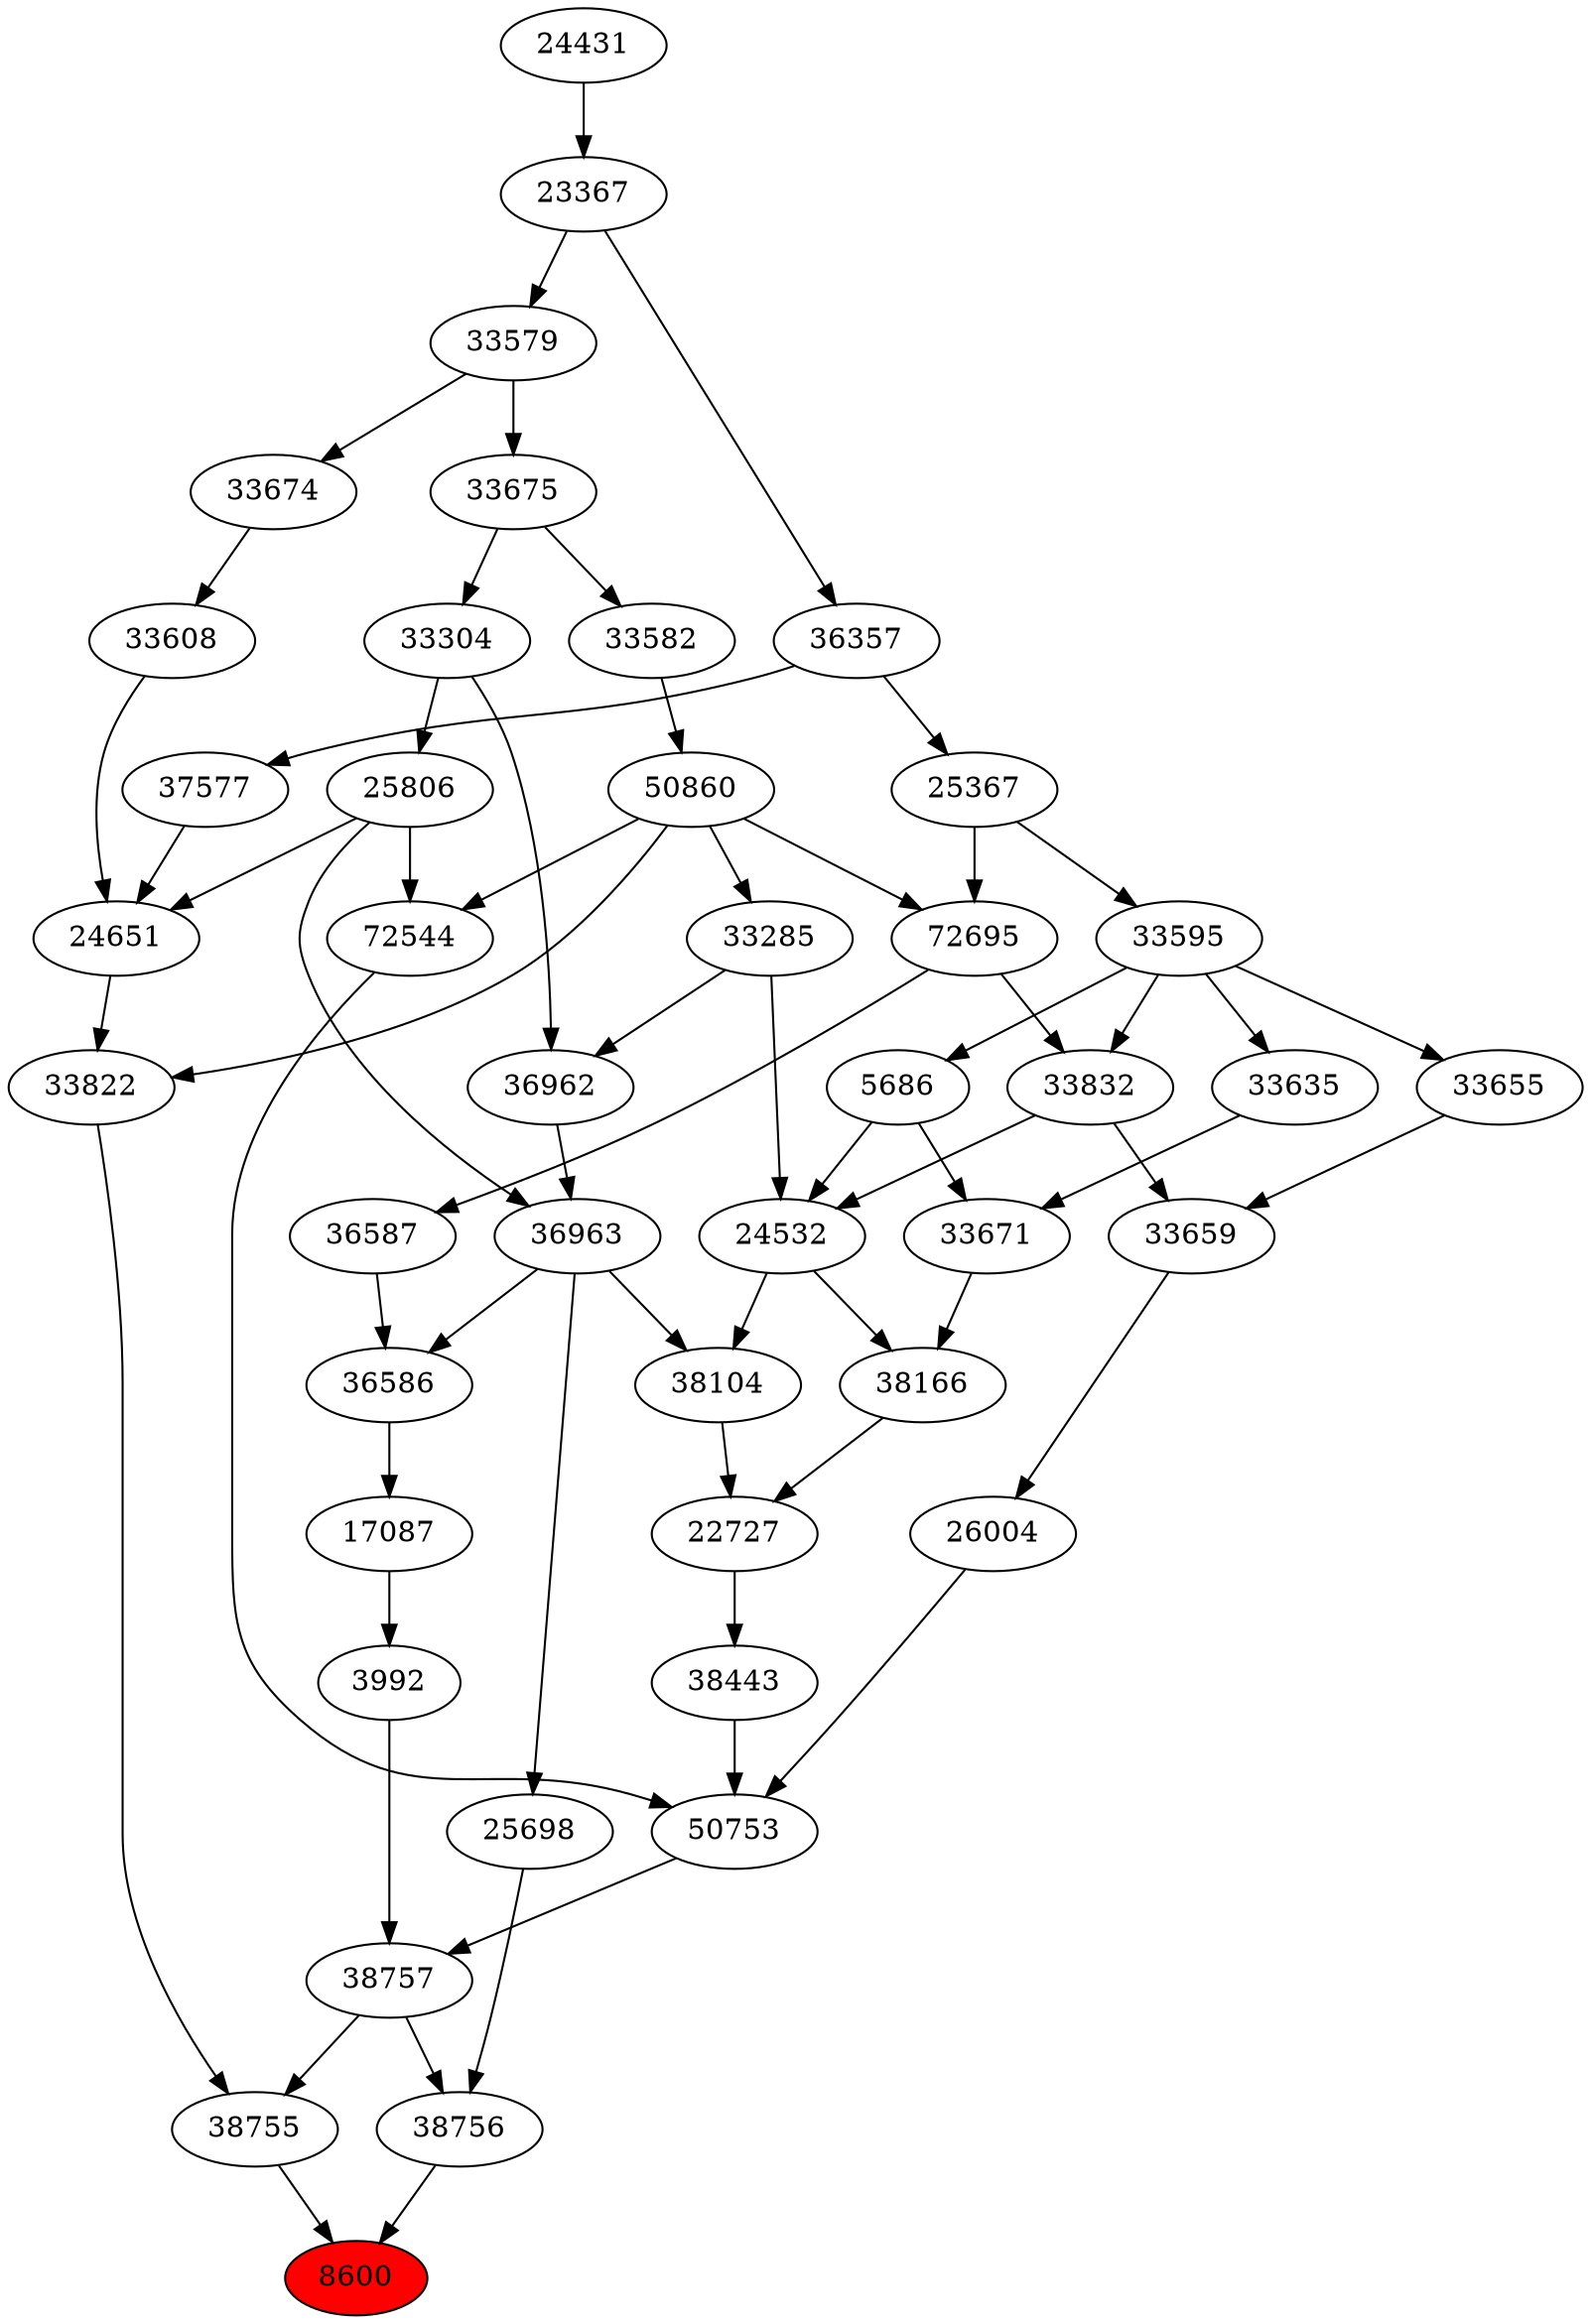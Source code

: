 strict digraph{ 
8600 [label="8600" fillcolor=red style=filled]
38756 -> 8600
38755 -> 8600
38756 [label="38756"]
38757 -> 38756
25698 -> 38756
38755 [label="38755"]
38757 -> 38755
33822 -> 38755
38757 [label="38757"]
50753 -> 38757
3992 -> 38757
25698 [label="25698"]
36963 -> 25698
33822 [label="33822"]
24651 -> 33822
50860 -> 33822
50753 [label="50753"]
72544 -> 50753
38443 -> 50753
26004 -> 50753
3992 [label="3992"]
17087 -> 3992
36963 [label="36963"]
36962 -> 36963
25806 -> 36963
24651 [label="24651"]
25806 -> 24651
33608 -> 24651
37577 -> 24651
50860 [label="50860"]
33582 -> 50860
72544 [label="72544"]
50860 -> 72544
25806 -> 72544
38443 [label="38443"]
22727 -> 38443
26004 [label="26004"]
33659 -> 26004
17087 [label="17087"]
36586 -> 17087
36962 [label="36962"]
33285 -> 36962
33304 -> 36962
25806 [label="25806"]
33304 -> 25806
33608 [label="33608"]
33674 -> 33608
37577 [label="37577"]
36357 -> 37577
33582 [label="33582"]
33675 -> 33582
22727 [label="22727"]
38104 -> 22727
38166 -> 22727
33659 [label="33659"]
33655 -> 33659
33832 -> 33659
36586 [label="36586"]
36587 -> 36586
36963 -> 36586
33285 [label="33285"]
50860 -> 33285
33304 [label="33304"]
33675 -> 33304
33674 [label="33674"]
33579 -> 33674
36357 [label="36357"]
23367 -> 36357
33675 [label="33675"]
33579 -> 33675
38104 [label="38104"]
24532 -> 38104
36963 -> 38104
38166 [label="38166"]
24532 -> 38166
33671 -> 38166
33655 [label="33655"]
33595 -> 33655
33832 [label="33832"]
72695 -> 33832
33595 -> 33832
36587 [label="36587"]
72695 -> 36587
33579 [label="33579"]
23367 -> 33579
23367 [label="23367"]
24431 -> 23367
24532 [label="24532"]
33285 -> 24532
5686 -> 24532
33832 -> 24532
33671 [label="33671"]
5686 -> 33671
33635 -> 33671
33595 [label="33595"]
25367 -> 33595
72695 [label="72695"]
50860 -> 72695
25367 -> 72695
24431 [label="24431"]
5686 [label="5686"]
33595 -> 5686
33635 [label="33635"]
33595 -> 33635
25367 [label="25367"]
36357 -> 25367
}
